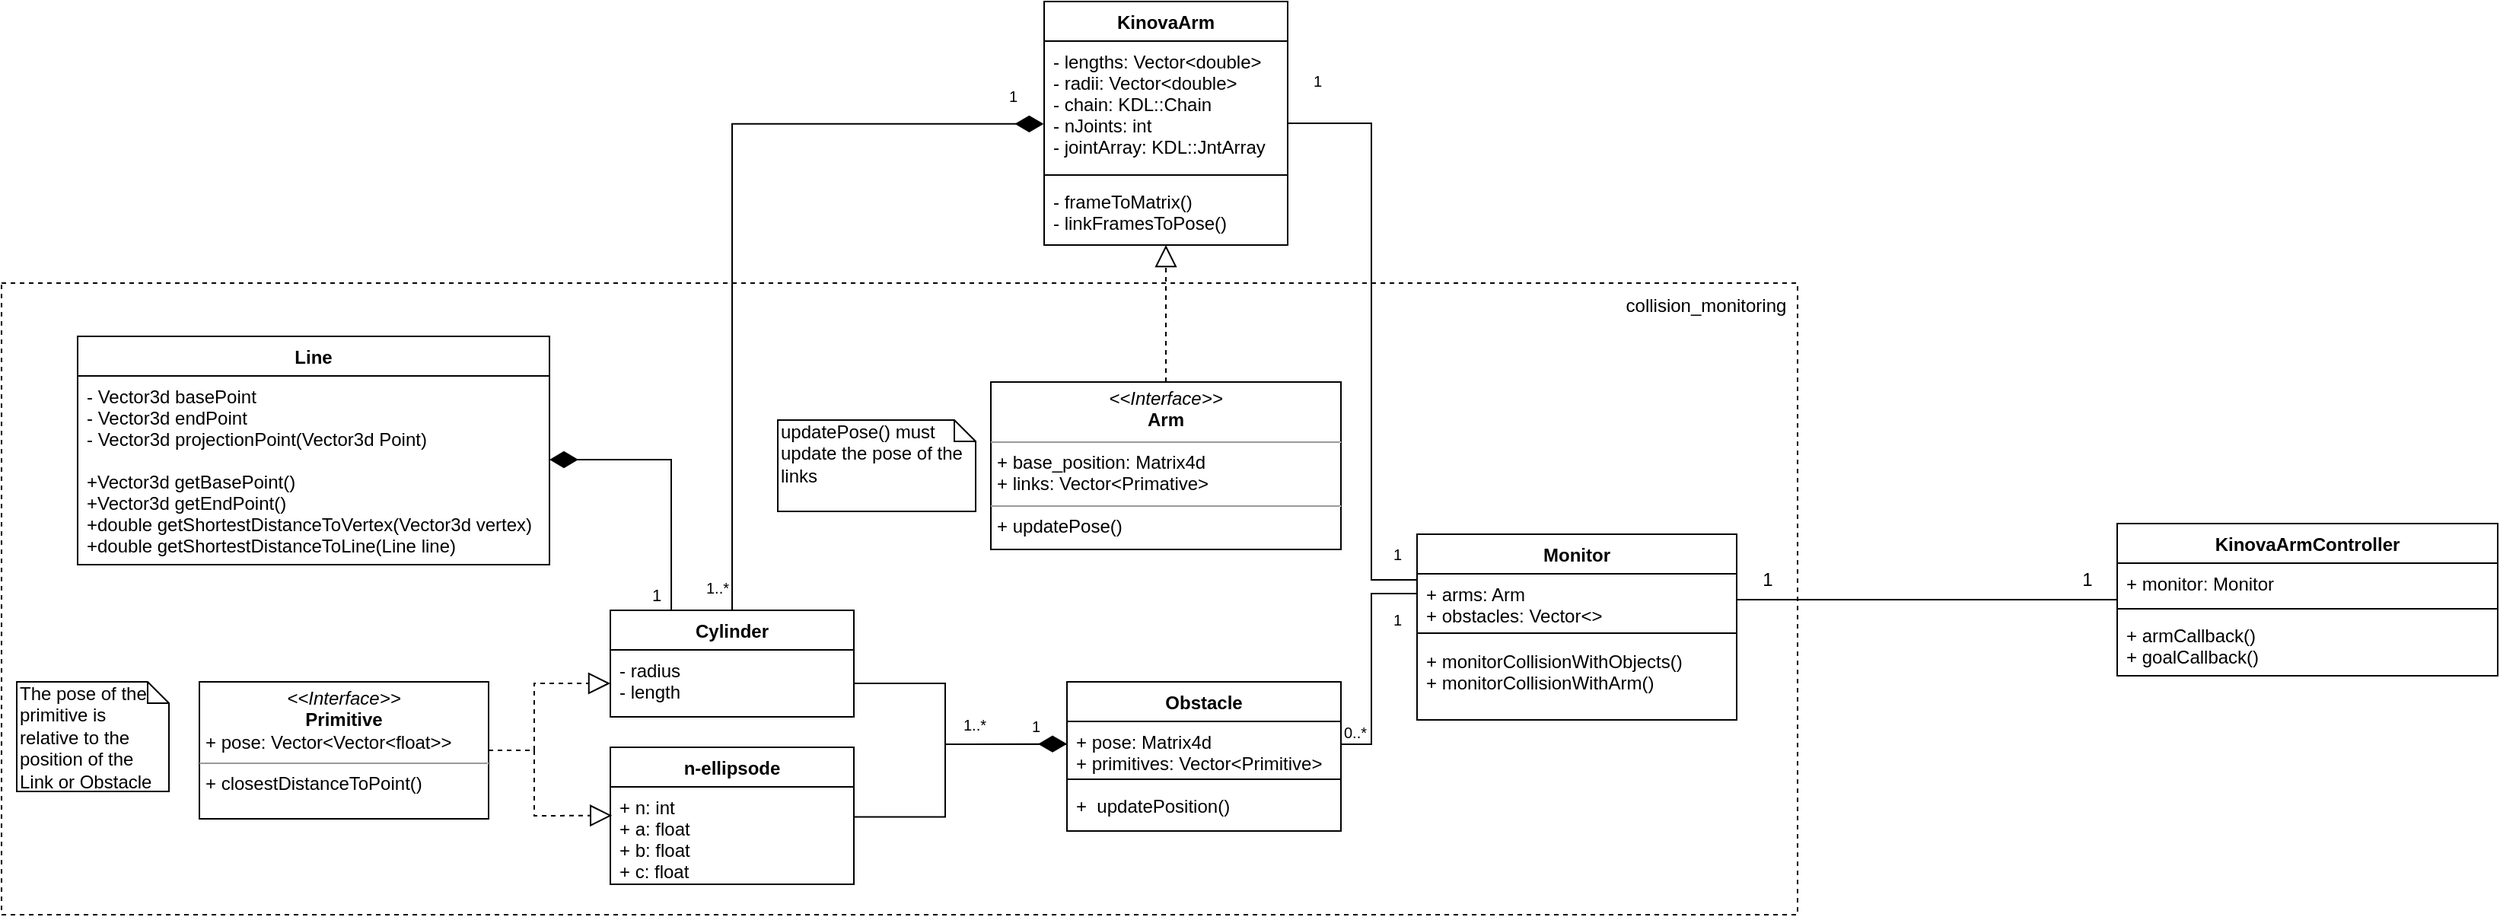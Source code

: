 <mxfile version="13.0.3" type="device"><diagram name="Page-1" id="929967ad-93f9-6ef4-fab6-5d389245f69c"><mxGraphModel dx="870" dy="519" grid="1" gridSize="10" guides="1" tooltips="1" connect="1" arrows="1" fold="1" page="1" pageScale="1.5" pageWidth="1169" pageHeight="826" background="none" math="0" shadow="0"><root><mxCell id="0" style=";html=1;"/><mxCell id="1" style=";html=1;" parent="0"/><mxCell id="pHXr7xHwcgH3CouSK9jI-6" value="KinovaArm" style="swimlane;fontStyle=1;align=center;verticalAlign=top;childLayout=stackLayout;horizontal=1;startSize=26;horizontalStack=0;resizeParent=1;resizeParentMax=0;resizeLast=0;collapsible=1;marginBottom=0;fillColor=#ffffff;" parent="1" vertex="1"><mxGeometry x="735" y="140" width="160" height="160" as="geometry"><mxRectangle x="735" y="360" width="100" height="26" as="alternateBounds"/></mxGeometry></mxCell><mxCell id="pHXr7xHwcgH3CouSK9jI-7" value="- lengths: Vector&lt;double&gt;&#10;- radii: Vector&lt;double&gt;&#10;- chain: KDL::Chain&#10;- nJoints: int&#10;- jointArray: KDL::JntArray" style="text;strokeColor=none;fillColor=none;align=left;verticalAlign=top;spacingLeft=4;spacingRight=4;overflow=hidden;rotatable=0;points=[[0,0.5],[1,0.5]];portConstraint=eastwest;" parent="pHXr7xHwcgH3CouSK9jI-6" vertex="1"><mxGeometry y="26" width="160" height="84" as="geometry"/></mxCell><mxCell id="pHXr7xHwcgH3CouSK9jI-8" value="" style="line;strokeWidth=1;fillColor=none;align=left;verticalAlign=middle;spacingTop=-1;spacingLeft=3;spacingRight=3;rotatable=0;labelPosition=right;points=[];portConstraint=eastwest;" parent="pHXr7xHwcgH3CouSK9jI-6" vertex="1"><mxGeometry y="110" width="160" height="8" as="geometry"/></mxCell><mxCell id="pHXr7xHwcgH3CouSK9jI-9" value="- frameToMatrix()&#10;- linkFramesToPose()" style="text;strokeColor=none;fillColor=none;align=left;verticalAlign=top;spacingLeft=4;spacingRight=4;overflow=hidden;rotatable=0;points=[[0,0.5],[1,0.5]];portConstraint=eastwest;" parent="pHXr7xHwcgH3CouSK9jI-6" vertex="1"><mxGeometry y="118" width="160" height="42" as="geometry"/></mxCell><mxCell id="pHXr7xHwcgH3CouSK9jI-1" value="" style="rounded=0;whiteSpace=wrap;html=1;dashed=1;fillColor=none;" parent="1" vertex="1"><mxGeometry x="50" y="325" width="1180" height="415" as="geometry"/></mxCell><mxCell id="1_B4_0tZ6F9BA0FpxolN-25" value="" style="endArrow=none;endFill=0;html=1;edgeStyle=orthogonalEdgeStyle;align=left;verticalAlign=top;entryX=0;entryY=0.154;entryDx=0;entryDy=0;entryPerimeter=0;rounded=0;exitX=1;exitY=0.5;exitDx=0;exitDy=0;" parent="1" source="pHXr7xHwcgH3CouSK9jI-7" target="1_B4_0tZ6F9BA0FpxolN-2" edge="1"><mxGeometry x="-1" relative="1" as="geometry"><mxPoint x="880" y="435" as="sourcePoint"/><mxPoint x="1010" y="523" as="targetPoint"/><Array as="points"><mxPoint x="895" y="220"/><mxPoint x="950" y="220"/><mxPoint x="950" y="520"/><mxPoint x="980" y="520"/></Array></mxGeometry></mxCell><mxCell id="1_B4_0tZ6F9BA0FpxolN-26" value="1" style="resizable=0;html=1;align=left;verticalAlign=bottom;labelBackgroundColor=#ffffff;fontSize=10;" parent="1_B4_0tZ6F9BA0FpxolN-25" connectable="0" vertex="1"><mxGeometry x="-1" relative="1" as="geometry"><mxPoint x="15" y="-8" as="offset"/></mxGeometry></mxCell><mxCell id="1_B4_0tZ6F9BA0FpxolN-27" value="" style="endArrow=none;html=1;edgeStyle=orthogonalEdgeStyle;exitX=1;exitY=0.5;exitDx=0;exitDy=0;entryX=0;entryY=0.5;entryDx=0;entryDy=0;rounded=0;" parent="1" source="1_B4_0tZ6F9BA0FpxolN-14" target="1_B4_0tZ6F9BA0FpxolN-2" edge="1"><mxGeometry relative="1" as="geometry"><mxPoint x="1020" y="650" as="sourcePoint"/><mxPoint x="1180" y="650" as="targetPoint"/><Array as="points"><mxPoint x="950" y="628"/><mxPoint x="950" y="529"/></Array></mxGeometry></mxCell><mxCell id="1_B4_0tZ6F9BA0FpxolN-28" value="0..*" style="resizable=0;html=1;align=left;verticalAlign=bottom;labelBackgroundColor=#ffffff;fontSize=10;" parent="1_B4_0tZ6F9BA0FpxolN-27" connectable="0" vertex="1"><mxGeometry x="-1" relative="1" as="geometry"><mxPoint y="-2" as="offset"/></mxGeometry></mxCell><mxCell id="1_B4_0tZ6F9BA0FpxolN-29" value="1" style="resizable=0;html=1;align=right;verticalAlign=bottom;labelBackgroundColor=#ffffff;fontSize=10;" parent="1_B4_0tZ6F9BA0FpxolN-27" connectable="0" vertex="1"><mxGeometry x="1" relative="1" as="geometry"><mxPoint x="-10" y="21" as="offset"/></mxGeometry></mxCell><mxCell id="1_B4_0tZ6F9BA0FpxolN-30" value="1" style="resizable=0;html=1;align=right;verticalAlign=bottom;labelBackgroundColor=#ffffff;fontSize=10;" parent="1" connectable="0" vertex="1"><mxGeometry x="980" y="490" as="geometry"><mxPoint x="-10" y="21" as="offset"/></mxGeometry></mxCell><mxCell id="1_B4_0tZ6F9BA0FpxolN-35" value="1..*" style="resizable=0;html=1;align=left;verticalAlign=bottom;labelBackgroundColor=#ffffff;fontSize=10;direction=south;" parent="1" connectable="0" vertex="1"><mxGeometry x="680" y="623" as="geometry"/></mxCell><mxCell id="1_B4_0tZ6F9BA0FpxolN-36" value="1" style="resizable=0;html=1;align=left;verticalAlign=bottom;labelBackgroundColor=#ffffff;fontSize=10;" parent="1" connectable="0" vertex="1"><mxGeometry x="720" y="630" as="geometry"><mxPoint x="5" y="-6" as="offset"/></mxGeometry></mxCell><mxCell id="1_B4_0tZ6F9BA0FpxolN-38" value="" style="resizable=0;html=1;align=left;verticalAlign=bottom;labelBackgroundColor=#ffffff;fontSize=10;" parent="1" connectable="0" vertex="1"><mxGeometry x="500" y="520" as="geometry"><mxPoint x="12" y="12" as="offset"/></mxGeometry></mxCell><mxCell id="1_B4_0tZ6F9BA0FpxolN-39" value="1" style="resizable=0;html=1;align=left;verticalAlign=bottom;labelBackgroundColor=#ffffff;fontSize=10;" parent="1" connectable="0" vertex="1"><mxGeometry x="710" y="210" as="geometry"/></mxCell><mxCell id="e4O9QOOghUDcDe7y4lYa-5" style="edgeStyle=orthogonalEdgeStyle;rounded=0;orthogonalLoop=1;jettySize=auto;html=1;entryX=0;entryY=0.5;entryDx=0;entryDy=0;dashed=1;endArrow=block;endFill=0;endSize=12;" parent="1" source="1_B4_0tZ6F9BA0FpxolN-42" target="1_B4_0tZ6F9BA0FpxolN-44" edge="1"><mxGeometry relative="1" as="geometry"><Array as="points"><mxPoint x="400" y="632"/><mxPoint x="400" y="588"/></Array></mxGeometry></mxCell><mxCell id="1_B4_0tZ6F9BA0FpxolN-42" value="&lt;p style=&quot;margin: 0px ; margin-top: 4px ; text-align: center&quot;&gt;&lt;i&gt;&amp;lt;&amp;lt;Interface&amp;gt;&amp;gt;&lt;/i&gt;&lt;br&gt;&lt;b&gt;Primitive&lt;/b&gt;&lt;/p&gt;&lt;p style=&quot;margin: 0px ; margin-left: 4px&quot;&gt;+ pose: Vector&amp;lt;Vector&amp;lt;float&amp;gt;&amp;gt;&lt;/p&gt;&lt;hr size=&quot;1&quot;&gt;&lt;p style=&quot;margin: 0px ; margin-left: 4px&quot;&gt;+ closestDistanceToPoint()&lt;/p&gt;" style="verticalAlign=top;align=left;overflow=fill;fontSize=12;fontFamily=Helvetica;html=1;" parent="1" vertex="1"><mxGeometry x="180" y="587" width="190" height="90" as="geometry"/></mxCell><mxCell id="1_B4_0tZ6F9BA0FpxolN-52" value="" style="endArrow=block;dashed=1;endFill=0;endSize=12;html=1;exitX=1;exitY=0.5;exitDx=0;exitDy=0;entryX=0.007;entryY=0.294;entryDx=0;entryDy=0;entryPerimeter=0;rounded=0;" parent="1" source="1_B4_0tZ6F9BA0FpxolN-42" target="1_B4_0tZ6F9BA0FpxolN-55" edge="1"><mxGeometry width="160" relative="1" as="geometry"><mxPoint x="330" y="648.5" as="sourcePoint"/><mxPoint x="450" y="665" as="targetPoint"/><Array as="points"><mxPoint x="400" y="632"/><mxPoint x="400" y="670"/><mxPoint x="400" y="675"/></Array></mxGeometry></mxCell><mxCell id="e4O9QOOghUDcDe7y4lYa-7" value="1" style="edgeStyle=orthogonalEdgeStyle;rounded=0;orthogonalLoop=1;jettySize=auto;html=1;endArrow=diamondThin;endFill=1;endSize=16;" parent="1" edge="1"><mxGeometry x="0.223" y="89" relative="1" as="geometry"><mxPoint x="490.034" y="541" as="sourcePoint"/><mxPoint x="410" y="441.0" as="targetPoint"/><Array as="points"><mxPoint x="490" y="441"/></Array><mxPoint as="offset"/></mxGeometry></mxCell><mxCell id="1_B4_0tZ6F9BA0FpxolN-43" value="Cylinder" style="swimlane;fontStyle=1;align=center;verticalAlign=top;childLayout=stackLayout;horizontal=1;startSize=26;horizontalStack=0;resizeParent=1;resizeParentMax=0;resizeLast=0;collapsible=1;marginBottom=0;" parent="1" vertex="1"><mxGeometry x="450" y="540" width="160" height="70" as="geometry"/></mxCell><mxCell id="1_B4_0tZ6F9BA0FpxolN-44" value="- radius&#10;- length" style="text;strokeColor=none;fillColor=none;align=left;verticalAlign=top;spacingLeft=4;spacingRight=4;overflow=hidden;rotatable=0;points=[[0,0.5],[1,0.5]];portConstraint=eastwest;" parent="1_B4_0tZ6F9BA0FpxolN-43" vertex="1"><mxGeometry y="26" width="160" height="44" as="geometry"/></mxCell><mxCell id="1_B4_0tZ6F9BA0FpxolN-1" value="Monitor" style="swimlane;fontStyle=1;align=center;verticalAlign=top;childLayout=stackLayout;horizontal=1;startSize=26;horizontalStack=0;resizeParent=1;resizeParentMax=0;resizeLast=0;collapsible=1;marginBottom=0;" parent="1" vertex="1"><mxGeometry x="980" y="490" width="210" height="122" as="geometry"><mxRectangle x="560" y="370" width="60" height="26" as="alternateBounds"/></mxGeometry></mxCell><mxCell id="1_B4_0tZ6F9BA0FpxolN-2" value="+ arms: Arm&#10;+ obstacles: Vector&lt;&gt;" style="text;strokeColor=none;fillColor=none;align=left;verticalAlign=top;spacingLeft=4;spacingRight=4;overflow=hidden;rotatable=0;points=[[0,0.5],[1,0.5]];portConstraint=eastwest;" parent="1_B4_0tZ6F9BA0FpxolN-1" vertex="1"><mxGeometry y="26" width="210" height="34" as="geometry"/></mxCell><mxCell id="1_B4_0tZ6F9BA0FpxolN-3" value="" style="line;strokeWidth=1;fillColor=none;align=left;verticalAlign=middle;spacingTop=-1;spacingLeft=3;spacingRight=3;rotatable=0;labelPosition=right;points=[];portConstraint=eastwest;" parent="1_B4_0tZ6F9BA0FpxolN-1" vertex="1"><mxGeometry y="60" width="210" height="10" as="geometry"/></mxCell><mxCell id="1_B4_0tZ6F9BA0FpxolN-4" value="+ monitorCollisionWithObjects()&#10;+ monitorCollisionWithArm()" style="text;strokeColor=none;fillColor=none;align=left;verticalAlign=top;spacingLeft=4;spacingRight=4;overflow=hidden;rotatable=0;points=[[0,0.5],[1,0.5]];portConstraint=eastwest;" parent="1_B4_0tZ6F9BA0FpxolN-1" vertex="1"><mxGeometry y="70" width="210" height="52" as="geometry"/></mxCell><mxCell id="1_B4_0tZ6F9BA0FpxolN-81" value="The pose of the primitive is relative to the position of the Link or Obstacle" style="shape=note;whiteSpace=wrap;html=1;size=14;verticalAlign=top;align=left;spacingTop=-6;" parent="1" vertex="1"><mxGeometry x="60" y="587" width="100" height="72" as="geometry"/></mxCell><mxCell id="1_B4_0tZ6F9BA0FpxolN-82" value="" style="endArrow=diamondThin;endFill=1;endSize=16;html=1;exitX=1;exitY=0.5;exitDx=0;exitDy=0;rounded=0;entryX=0;entryY=0.435;entryDx=0;entryDy=0;entryPerimeter=0;" parent="1" source="1_B4_0tZ6F9BA0FpxolN-44" target="1_B4_0tZ6F9BA0FpxolN-14" edge="1"><mxGeometry width="160" relative="1" as="geometry"><mxPoint x="640" y="580" as="sourcePoint"/><mxPoint x="720" y="650" as="targetPoint"/><Array as="points"><mxPoint x="670" y="588"/><mxPoint x="670" y="628"/></Array></mxGeometry></mxCell><mxCell id="1_B4_0tZ6F9BA0FpxolN-84" value="" style="endArrow=none;html=1;edgeStyle=orthogonalEdgeStyle;exitX=1.003;exitY=0.308;exitDx=0;exitDy=0;rounded=0;exitPerimeter=0;endSize=12;" parent="1" source="1_B4_0tZ6F9BA0FpxolN-55" edge="1"><mxGeometry relative="1" as="geometry"><mxPoint x="610" y="665" as="sourcePoint"/><mxPoint x="750" y="630" as="targetPoint"/><Array as="points"><mxPoint x="670" y="676"/><mxPoint x="670" y="628"/><mxPoint x="750" y="628"/></Array></mxGeometry></mxCell><mxCell id="pLGlP2HeyfQmbXc_sN3S-1" value="&lt;p style=&quot;margin: 4px 0px 0px ; text-align: center&quot;&gt;&lt;i&gt;&amp;lt;&amp;lt;Interface&amp;gt;&amp;gt;&lt;/i&gt;&lt;br&gt;&lt;b&gt;Arm&lt;/b&gt;&lt;/p&gt;&lt;hr size=&quot;1&quot;&gt;&lt;p style=&quot;margin: 0px 0px 0px 4px&quot;&gt;+ base_position: Matrix4d&lt;br style=&quot;padding: 0px ; margin: 0px&quot;&gt;+ links: Vector&amp;lt;Primative&amp;gt;&lt;br&gt;&lt;/p&gt;&lt;hr size=&quot;1&quot;&gt;&lt;p style=&quot;margin: 0px 0px 0px 4px&quot;&gt;+ updatePose()&lt;br&gt;&lt;/p&gt;" style="verticalAlign=top;align=left;overflow=fill;fontSize=12;fontFamily=Helvetica;html=1;" parent="1" vertex="1"><mxGeometry x="700" y="390" width="230" height="110" as="geometry"/></mxCell><mxCell id="pLGlP2HeyfQmbXc_sN3S-5" value="" style="endArrow=block;dashed=1;endFill=0;endSize=12;html=1;exitX=0.5;exitY=0;exitDx=0;exitDy=0;entryX=0.5;entryY=1;entryDx=0;entryDy=0;" parent="1" source="pLGlP2HeyfQmbXc_sN3S-1" target="pHXr7xHwcgH3CouSK9jI-6" edge="1"><mxGeometry width="160" relative="1" as="geometry"><mxPoint x="730" y="350" as="sourcePoint"/><mxPoint x="840" y="340" as="targetPoint"/></mxGeometry></mxCell><mxCell id="pLGlP2HeyfQmbXc_sN3S-6" value="updatePose() must update the pose of the links" style="shape=note;whiteSpace=wrap;html=1;size=14;verticalAlign=top;align=left;spacingTop=-6;" parent="1" vertex="1"><mxGeometry x="560" y="415" width="130" height="60" as="geometry"/></mxCell><mxCell id="pLGlP2HeyfQmbXc_sN3S-8" value="&lt;meta http-equiv=&quot;content-type&quot; content=&quot;text/html; charset=utf-8&quot;&gt;&lt;span style=&quot;color: rgb(0, 0, 0); font-family: Helvetica; font-size: 10px; font-style: normal; font-variant-ligatures: normal; font-variant-caps: normal; font-weight: 400; letter-spacing: normal; orphans: 2; text-align: left; text-indent: 0px; text-transform: none; widows: 2; word-spacing: 0px; -webkit-text-stroke-width: 0px; background-color: rgb(255, 255, 255); text-decoration-style: initial; text-decoration-color: initial; float: none; display: inline !important;&quot;&gt;1..*&lt;/span&gt;" style="endArrow=diamondThin;endFill=1;endSize=16;html=1;exitX=0.5;exitY=0;exitDx=0;exitDy=0;rounded=0;edgeStyle=orthogonalEdgeStyle;entryX=-0.002;entryY=0.648;entryDx=0;entryDy=0;entryPerimeter=0;" parent="1" source="1_B4_0tZ6F9BA0FpxolN-43" target="pHXr7xHwcgH3CouSK9jI-7" edge="1"><mxGeometry x="-0.941" y="10" width="160" relative="1" as="geometry"><mxPoint x="610" y="440" as="sourcePoint"/><mxPoint x="700" y="440" as="targetPoint"/><Array as="points"><mxPoint x="530" y="220"/></Array><mxPoint as="offset"/></mxGeometry></mxCell><mxCell id="1_B4_0tZ6F9BA0FpxolN-13" value="Obstacle" style="swimlane;fontStyle=1;align=center;verticalAlign=top;childLayout=stackLayout;horizontal=1;startSize=26;horizontalStack=0;resizeParent=1;resizeParentMax=0;resizeLast=0;collapsible=1;marginBottom=0;" parent="1" vertex="1"><mxGeometry x="750" y="587" width="180" height="98" as="geometry"><mxRectangle x="760" y="590" width="80" height="26" as="alternateBounds"/></mxGeometry></mxCell><mxCell id="1_B4_0tZ6F9BA0FpxolN-14" value="+ pose: Matrix4d&#10;+ primitives: Vector&lt;Primitive&gt;" style="text;strokeColor=none;fillColor=none;align=left;verticalAlign=top;spacingLeft=4;spacingRight=4;overflow=hidden;rotatable=0;points=[[0,0.5],[1,0.5]];portConstraint=eastwest;" parent="1_B4_0tZ6F9BA0FpxolN-13" vertex="1"><mxGeometry y="26" width="180" height="34" as="geometry"/></mxCell><mxCell id="1_B4_0tZ6F9BA0FpxolN-15" value="" style="line;strokeWidth=1;fillColor=none;align=left;verticalAlign=middle;spacingTop=-1;spacingLeft=3;spacingRight=3;rotatable=0;labelPosition=right;points=[];portConstraint=eastwest;" parent="1_B4_0tZ6F9BA0FpxolN-13" vertex="1"><mxGeometry y="60" width="180" height="8" as="geometry"/></mxCell><mxCell id="1_B4_0tZ6F9BA0FpxolN-16" value="+  updatePosition()" style="text;strokeColor=none;fillColor=none;align=left;verticalAlign=top;spacingLeft=4;spacingRight=4;overflow=hidden;rotatable=0;points=[[0,0.5],[1,0.5]];portConstraint=eastwest;" parent="1_B4_0tZ6F9BA0FpxolN-13" vertex="1"><mxGeometry y="68" width="180" height="30" as="geometry"/></mxCell><mxCell id="1_B4_0tZ6F9BA0FpxolN-54" value="n-ellipsode" style="swimlane;fontStyle=1;align=center;verticalAlign=top;childLayout=stackLayout;horizontal=1;startSize=26;horizontalStack=0;resizeParent=1;resizeParentMax=0;resizeLast=0;collapsible=1;marginBottom=0;" parent="1" vertex="1"><mxGeometry x="450" y="630" width="160" height="90" as="geometry"/></mxCell><mxCell id="1_B4_0tZ6F9BA0FpxolN-55" value="+ n: int&#10;+ a: float&#10;+ b: float&#10;+ c: float" style="text;strokeColor=none;fillColor=none;align=left;verticalAlign=top;spacingLeft=4;spacingRight=4;overflow=hidden;rotatable=0;points=[[0,0.5],[1,0.5]];portConstraint=eastwest;" parent="1_B4_0tZ6F9BA0FpxolN-54" vertex="1"><mxGeometry y="26" width="160" height="64" as="geometry"/></mxCell><mxCell id="e4O9QOOghUDcDe7y4lYa-1" value="Line" style="swimlane;fontStyle=1;align=center;verticalAlign=top;childLayout=stackLayout;horizontal=1;startSize=26;horizontalStack=0;resizeParent=1;resizeParentMax=0;resizeLast=0;collapsible=1;marginBottom=0;" parent="1" vertex="1"><mxGeometry x="100" y="360" width="310" height="150" as="geometry"><mxRectangle x="390" y="730" width="60" height="26" as="alternateBounds"/></mxGeometry></mxCell><mxCell id="e4O9QOOghUDcDe7y4lYa-2" value="- Vector3d basePoint&#10;- Vector3d endPoint&#10;- Vector3d projectionPoint(Vector3d Point)&#10;&#10;+Vector3d getBasePoint()&#10;+Vector3d getEndPoint()&#10;+double getShortestDistanceToVertex(Vector3d vertex)&#10;+double getShortestDistanceToLine(Line line)" style="text;strokeColor=none;fillColor=none;align=left;verticalAlign=top;spacingLeft=4;spacingRight=4;overflow=hidden;rotatable=0;points=[[0,0.5],[1,0.5]];portConstraint=eastwest;" parent="e4O9QOOghUDcDe7y4lYa-1" vertex="1"><mxGeometry y="26" width="310" height="124" as="geometry"/></mxCell><mxCell id="pHXr7xHwcgH3CouSK9jI-12" value="collision_monitoring" style="text;html=1;strokeColor=none;fillColor=none;align=center;verticalAlign=middle;whiteSpace=wrap;rounded=0;" parent="1" vertex="1"><mxGeometry x="1110" y="320" width="120" height="40" as="geometry"/></mxCell><mxCell id="jajhJqHg6N3H-5D_PYB2-5" style="edgeStyle=orthogonalEdgeStyle;rounded=0;orthogonalLoop=1;jettySize=auto;html=1;exitX=1;exitY=0.5;exitDx=0;exitDy=0;entryX=0;entryY=0.5;entryDx=0;entryDy=0;endArrow=none;endFill=0;" parent="1" source="1_B4_0tZ6F9BA0FpxolN-2" target="jajhJqHg6N3H-5D_PYB2-1" edge="1"><mxGeometry relative="1" as="geometry"/></mxCell><mxCell id="jajhJqHg6N3H-5D_PYB2-1" value="KinovaArmController" style="swimlane;fontStyle=1;align=center;verticalAlign=top;childLayout=stackLayout;horizontal=1;startSize=26;horizontalStack=0;resizeParent=1;resizeParentMax=0;resizeLast=0;collapsible=1;marginBottom=0;" parent="1" vertex="1"><mxGeometry x="1440" y="483" width="250" height="100" as="geometry"/></mxCell><mxCell id="jajhJqHg6N3H-5D_PYB2-2" value="+ monitor: Monitor" style="text;strokeColor=none;fillColor=none;align=left;verticalAlign=top;spacingLeft=4;spacingRight=4;overflow=hidden;rotatable=0;points=[[0,0.5],[1,0.5]];portConstraint=eastwest;" parent="jajhJqHg6N3H-5D_PYB2-1" vertex="1"><mxGeometry y="26" width="250" height="26" as="geometry"/></mxCell><mxCell id="jajhJqHg6N3H-5D_PYB2-3" value="" style="line;strokeWidth=1;fillColor=none;align=left;verticalAlign=middle;spacingTop=-1;spacingLeft=3;spacingRight=3;rotatable=0;labelPosition=right;points=[];portConstraint=eastwest;" parent="jajhJqHg6N3H-5D_PYB2-1" vertex="1"><mxGeometry y="52" width="250" height="8" as="geometry"/></mxCell><mxCell id="jajhJqHg6N3H-5D_PYB2-4" value="+ armCallback()&#10;+ goalCallback()" style="text;strokeColor=none;fillColor=none;align=left;verticalAlign=top;spacingLeft=4;spacingRight=4;overflow=hidden;rotatable=0;points=[[0,0.5],[1,0.5]];portConstraint=eastwest;" parent="jajhJqHg6N3H-5D_PYB2-1" vertex="1"><mxGeometry y="60" width="250" height="40" as="geometry"/></mxCell><mxCell id="jajhJqHg6N3H-5D_PYB2-6" value="1" style="text;html=1;align=center;verticalAlign=middle;resizable=0;points=[];autosize=1;" parent="1" vertex="1"><mxGeometry x="1410" y="510" width="20" height="20" as="geometry"/></mxCell><mxCell id="jajhJqHg6N3H-5D_PYB2-7" value="1" style="text;html=1;align=center;verticalAlign=middle;resizable=0;points=[];autosize=1;" parent="1" vertex="1"><mxGeometry x="1200" y="510" width="20" height="20" as="geometry"/></mxCell></root></mxGraphModel></diagram></mxfile>